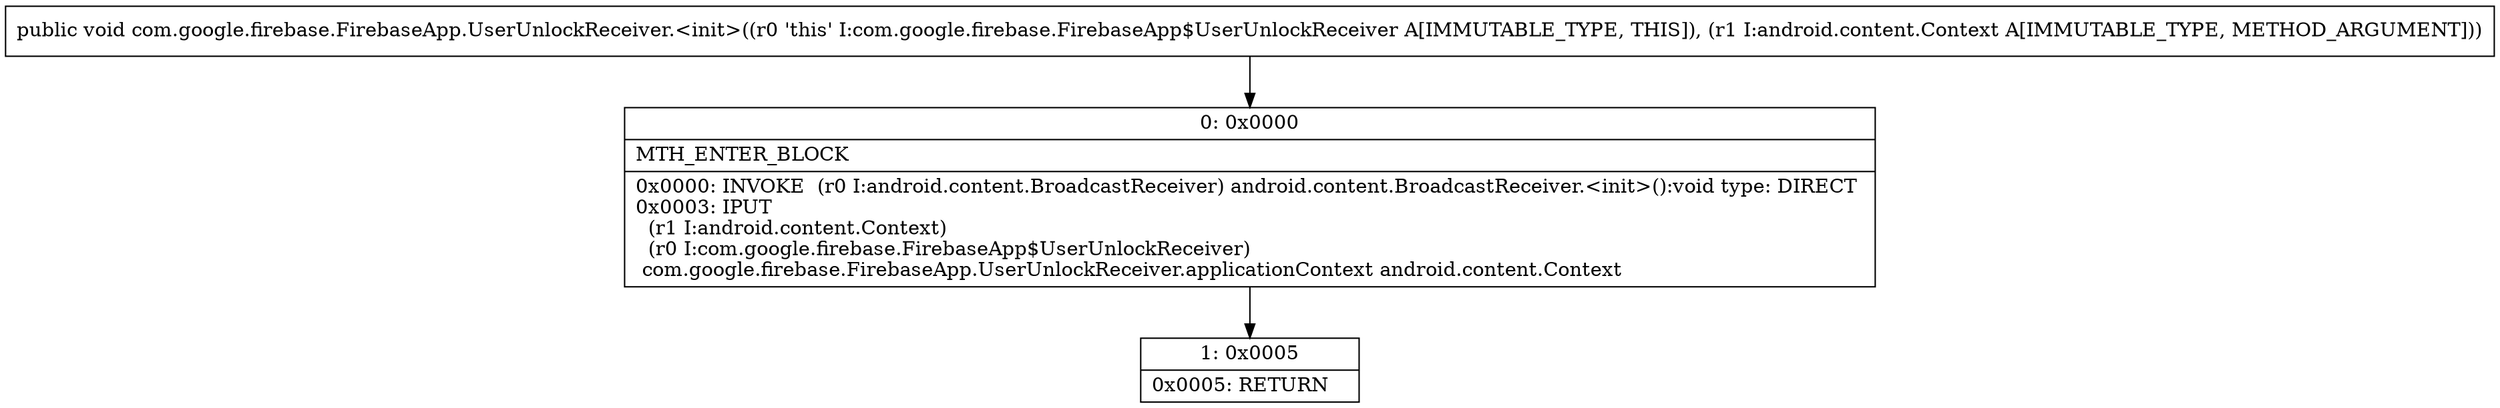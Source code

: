 digraph "CFG forcom.google.firebase.FirebaseApp.UserUnlockReceiver.\<init\>(Landroid\/content\/Context;)V" {
Node_0 [shape=record,label="{0\:\ 0x0000|MTH_ENTER_BLOCK\l|0x0000: INVOKE  (r0 I:android.content.BroadcastReceiver) android.content.BroadcastReceiver.\<init\>():void type: DIRECT \l0x0003: IPUT  \l  (r1 I:android.content.Context)\l  (r0 I:com.google.firebase.FirebaseApp$UserUnlockReceiver)\l com.google.firebase.FirebaseApp.UserUnlockReceiver.applicationContext android.content.Context \l}"];
Node_1 [shape=record,label="{1\:\ 0x0005|0x0005: RETURN   \l}"];
MethodNode[shape=record,label="{public void com.google.firebase.FirebaseApp.UserUnlockReceiver.\<init\>((r0 'this' I:com.google.firebase.FirebaseApp$UserUnlockReceiver A[IMMUTABLE_TYPE, THIS]), (r1 I:android.content.Context A[IMMUTABLE_TYPE, METHOD_ARGUMENT])) }"];
MethodNode -> Node_0;
Node_0 -> Node_1;
}

